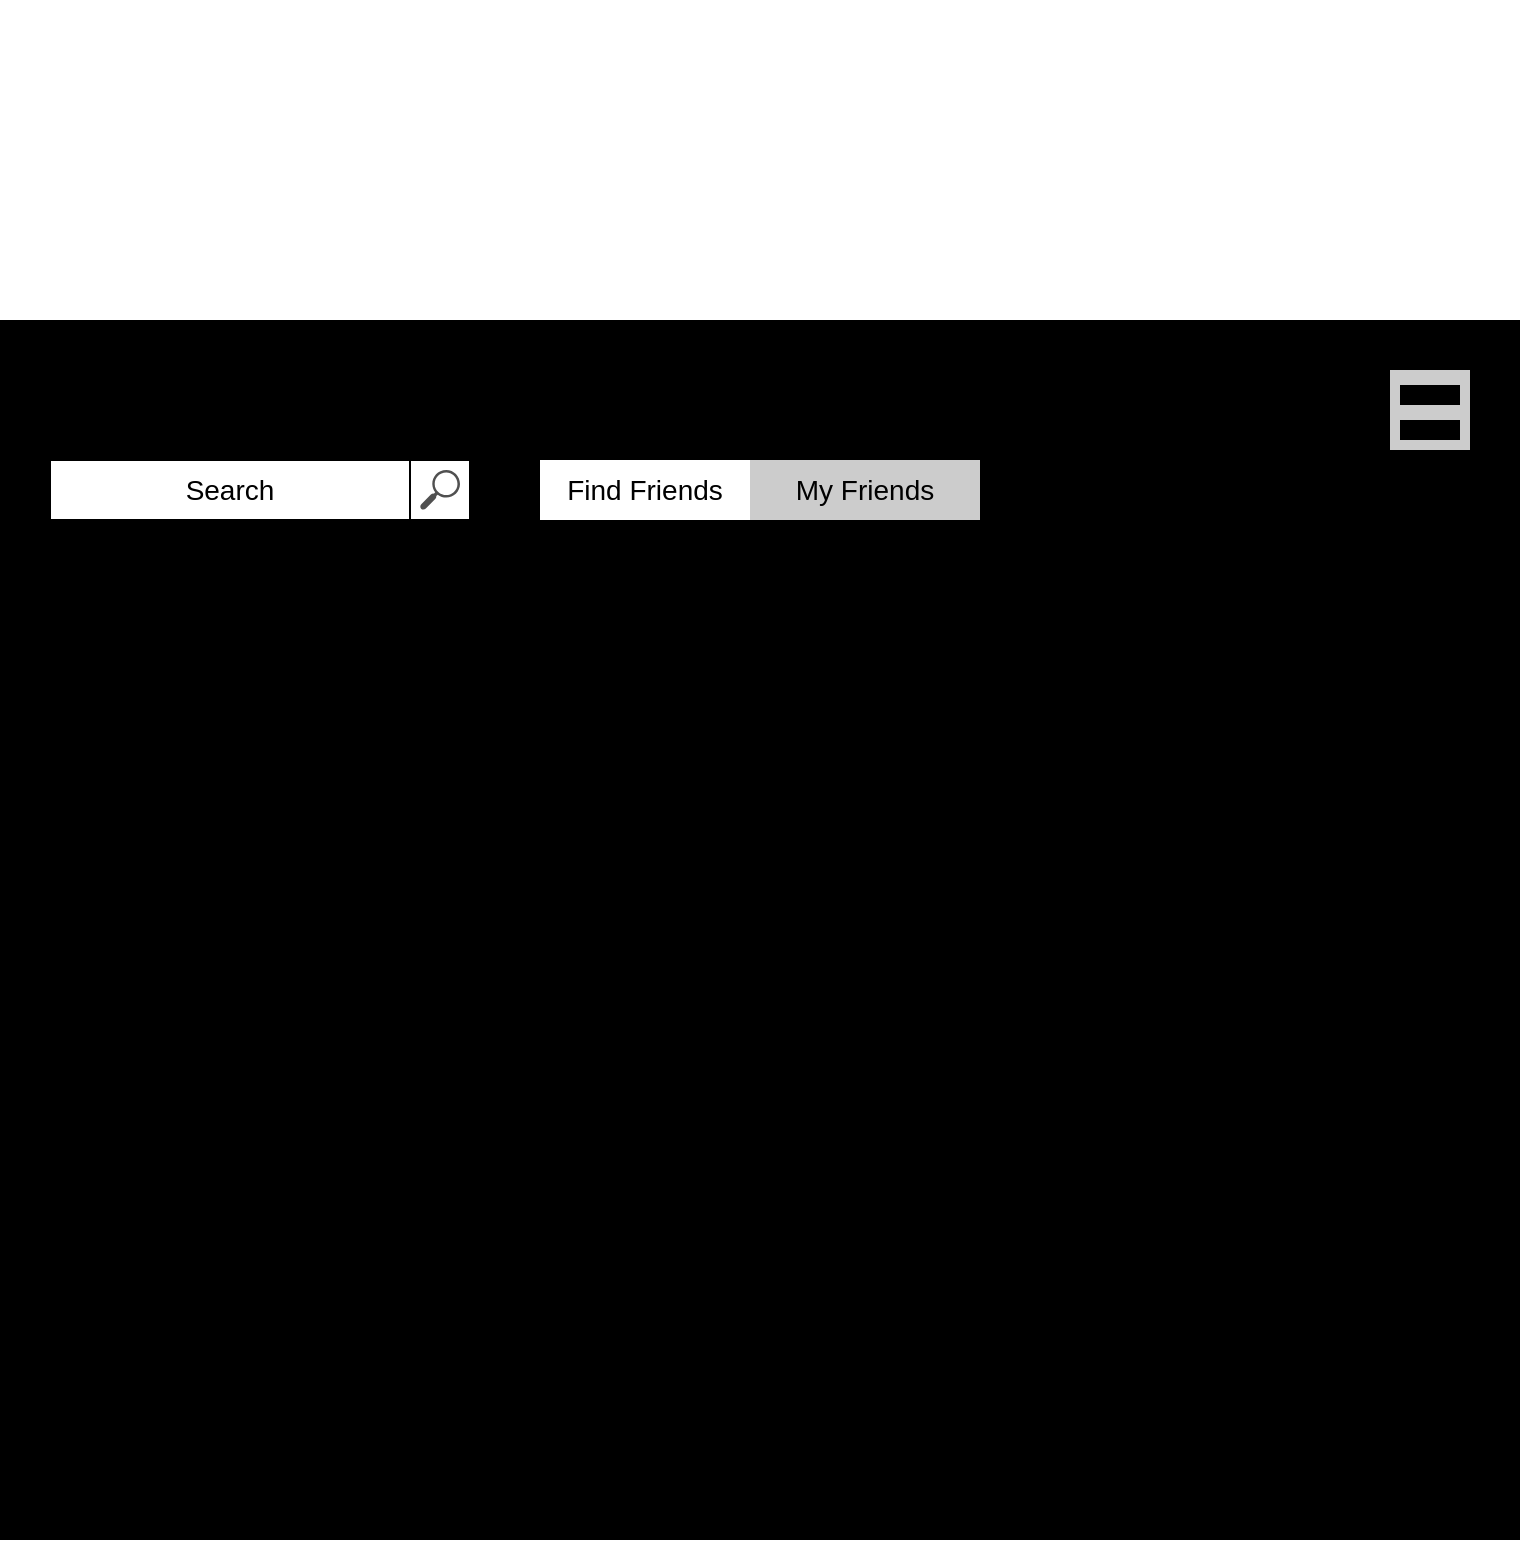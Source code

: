 <mxfile>
    <diagram id="v5QRobQJVuroFoh_qRXB" name="Page-1">
        <mxGraphModel dx="965" dy="676" grid="1" gridSize="10" guides="1" tooltips="1" connect="1" arrows="1" fold="1" page="1" pageScale="1" pageWidth="850" pageHeight="1100" math="0" shadow="0">
            <root>
                <mxCell id="0"/>
                <mxCell id="1" parent="0"/>
                <mxCell id="32" value="" style="rounded=0;whiteSpace=wrap;html=1;fillColor=#000000;strokeColor=none;" parent="1" vertex="1">
                    <mxGeometry x="45" y="260" width="760" height="610" as="geometry"/>
                </mxCell>
                <mxCell id="33" value="" style="whiteSpace=wrap;html=1;aspect=fixed;fillColor=#CCCCCC;strokeColor=none;" parent="1" vertex="1">
                    <mxGeometry x="740" y="285" width="40" height="40" as="geometry"/>
                </mxCell>
                <mxCell id="35" value="" style="rounded=0;whiteSpace=wrap;html=1;fillColor=#000000;strokeColor=none;" parent="1" vertex="1">
                    <mxGeometry x="745" y="292.5" width="30" height="10" as="geometry"/>
                </mxCell>
                <mxCell id="37" value="" style="rounded=0;whiteSpace=wrap;html=1;fillColor=#000000;strokeColor=none;" parent="1" vertex="1">
                    <mxGeometry x="745" y="310" width="30" height="10" as="geometry"/>
                </mxCell>
                <mxCell id="44" value="" style="rounded=0;whiteSpace=wrap;html=1;fillColor=#FFFFFF;" parent="1" vertex="1">
                    <mxGeometry x="70" y="330" width="210" height="30" as="geometry"/>
                </mxCell>
                <mxCell id="45" value="" style="rounded=0;whiteSpace=wrap;html=1;fillColor=none;" parent="1" vertex="1">
                    <mxGeometry x="250" y="330" width="30" height="30" as="geometry"/>
                </mxCell>
                <mxCell id="47" value="" style="sketch=0;pointerEvents=1;shadow=0;dashed=0;html=1;strokeColor=none;fillColor=#505050;labelPosition=center;verticalLabelPosition=bottom;verticalAlign=top;outlineConnect=0;align=center;shape=mxgraph.office.concepts.search;" parent="1" vertex="1">
                    <mxGeometry x="255" y="335" width="20" height="20" as="geometry"/>
                </mxCell>
                <mxCell id="48" value="&lt;font color=&quot;#000000&quot; style=&quot;font-size: 14px&quot;&gt;Search&lt;/font&gt;" style="text;html=1;strokeColor=none;fillColor=none;align=center;verticalAlign=middle;whiteSpace=wrap;rounded=0;" parent="1" vertex="1">
                    <mxGeometry x="70" y="330" width="180" height="30" as="geometry"/>
                </mxCell>
                <mxCell id="118" value="&lt;font style=&quot;font-size: 38px&quot; color=&quot;#ffffff&quot;&gt;Friends&lt;/font&gt;" style="text;strokeColor=none;fillColor=none;html=1;fontSize=24;fontStyle=1;verticalAlign=middle;align=center;fontColor=#000000;" parent="1" vertex="1">
                    <mxGeometry x="170" y="100" width="510" height="100" as="geometry"/>
                </mxCell>
                <mxCell id="122" value="No friends :( #sad&lt;br&gt;Go add some friends!" style="text;html=1;strokeColor=none;fillColor=none;align=center;verticalAlign=middle;whiteSpace=wrap;rounded=0;fontSize=24;" parent="1" vertex="1">
                    <mxGeometry x="268" y="490" width="315" height="180" as="geometry"/>
                </mxCell>
                <mxCell id="129" value="&lt;font color=&quot;#000000&quot;&gt;&lt;span style=&quot;font-size: 14px&quot;&gt;My Friends&lt;/span&gt;&lt;/font&gt;" style="text;html=1;strokeColor=none;fillColor=#CCCCCC;align=center;verticalAlign=middle;whiteSpace=wrap;rounded=0;fontColor=#ffffff;" vertex="1" parent="1">
                    <mxGeometry x="420" y="330" width="115" height="30" as="geometry"/>
                </mxCell>
                <mxCell id="128" value="&lt;font color=&quot;#000000&quot;&gt;&lt;span style=&quot;font-size: 14px&quot;&gt;Find Friends&lt;/span&gt;&lt;/font&gt;" style="text;html=1;strokeColor=none;fillColor=#FFFFFF;align=center;verticalAlign=middle;whiteSpace=wrap;rounded=0;fontColor=#ffffff;" vertex="1" parent="1">
                    <mxGeometry x="315" y="330" width="105" height="30" as="geometry"/>
                </mxCell>
            </root>
        </mxGraphModel>
    </diagram>
</mxfile>